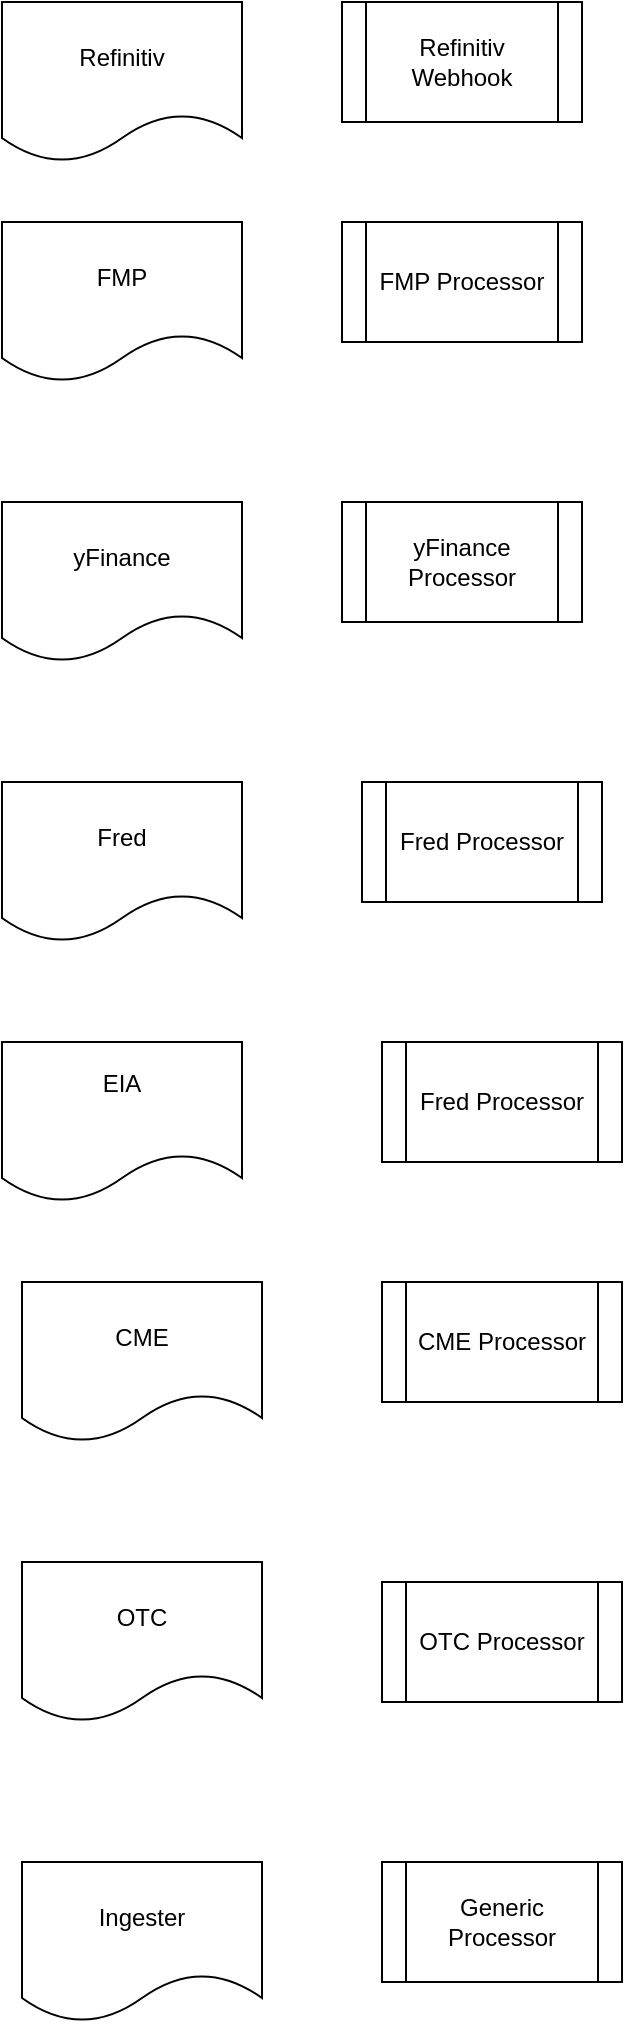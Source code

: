 <mxfile version="21.3.8" type="github">
  <diagram name="Page-1" id="DdglLA1FlACnbnPZemxv">
    <mxGraphModel dx="1434" dy="754" grid="1" gridSize="10" guides="1" tooltips="1" connect="1" arrows="1" fold="1" page="1" pageScale="1" pageWidth="850" pageHeight="1100" math="0" shadow="0">
      <root>
        <mxCell id="0" />
        <mxCell id="1" parent="0" />
        <mxCell id="RXKl2mWZEcMrvazzEgIa-7" value="&#xa;EIA&#xa;&#xa;" style="shape=document;whiteSpace=wrap;html=1;boundedLbl=1;" vertex="1" parent="1">
          <mxGeometry x="20" y="530" width="120" height="80" as="geometry" />
        </mxCell>
        <mxCell id="RXKl2mWZEcMrvazzEgIa-8" value="Fred" style="shape=document;whiteSpace=wrap;html=1;boundedLbl=1;" vertex="1" parent="1">
          <mxGeometry x="20" y="400" width="120" height="80" as="geometry" />
        </mxCell>
        <mxCell id="RXKl2mWZEcMrvazzEgIa-9" value="yFinance" style="shape=document;whiteSpace=wrap;html=1;boundedLbl=1;" vertex="1" parent="1">
          <mxGeometry x="20" y="260" width="120" height="80" as="geometry" />
        </mxCell>
        <mxCell id="RXKl2mWZEcMrvazzEgIa-10" value="FMP" style="shape=document;whiteSpace=wrap;html=1;boundedLbl=1;" vertex="1" parent="1">
          <mxGeometry x="20" y="120" width="120" height="80" as="geometry" />
        </mxCell>
        <mxCell id="RXKl2mWZEcMrvazzEgIa-11" value="Refinitiv" style="shape=document;whiteSpace=wrap;html=1;boundedLbl=1;" vertex="1" parent="1">
          <mxGeometry x="20" y="10" width="120" height="80" as="geometry" />
        </mxCell>
        <mxCell id="RXKl2mWZEcMrvazzEgIa-12" value="CME" style="shape=document;whiteSpace=wrap;html=1;boundedLbl=1;" vertex="1" parent="1">
          <mxGeometry x="30" y="650" width="120" height="80" as="geometry" />
        </mxCell>
        <mxCell id="RXKl2mWZEcMrvazzEgIa-13" value="OTC" style="shape=document;whiteSpace=wrap;html=1;boundedLbl=1;" vertex="1" parent="1">
          <mxGeometry x="30" y="790" width="120" height="80" as="geometry" />
        </mxCell>
        <mxCell id="RXKl2mWZEcMrvazzEgIa-14" value="Ingester" style="shape=document;whiteSpace=wrap;html=1;boundedLbl=1;" vertex="1" parent="1">
          <mxGeometry x="30" y="940" width="120" height="80" as="geometry" />
        </mxCell>
        <mxCell id="RXKl2mWZEcMrvazzEgIa-15" value="Refinitiv Webhook" style="shape=process;whiteSpace=wrap;html=1;backgroundOutline=1;" vertex="1" parent="1">
          <mxGeometry x="190" y="10" width="120" height="60" as="geometry" />
        </mxCell>
        <mxCell id="RXKl2mWZEcMrvazzEgIa-16" value="FMP Processor" style="shape=process;whiteSpace=wrap;html=1;backgroundOutline=1;" vertex="1" parent="1">
          <mxGeometry x="190" y="120" width="120" height="60" as="geometry" />
        </mxCell>
        <mxCell id="RXKl2mWZEcMrvazzEgIa-17" value="yFinance Processor" style="shape=process;whiteSpace=wrap;html=1;backgroundOutline=1;" vertex="1" parent="1">
          <mxGeometry x="190" y="260" width="120" height="60" as="geometry" />
        </mxCell>
        <mxCell id="RXKl2mWZEcMrvazzEgIa-19" value="Fred Processor" style="shape=process;whiteSpace=wrap;html=1;backgroundOutline=1;" vertex="1" parent="1">
          <mxGeometry x="200" y="400" width="120" height="60" as="geometry" />
        </mxCell>
        <mxCell id="RXKl2mWZEcMrvazzEgIa-22" value="OTC Processor" style="shape=process;whiteSpace=wrap;html=1;backgroundOutline=1;" vertex="1" parent="1">
          <mxGeometry x="210" y="800" width="120" height="60" as="geometry" />
        </mxCell>
        <mxCell id="RXKl2mWZEcMrvazzEgIa-23" value="CME Processor" style="shape=process;whiteSpace=wrap;html=1;backgroundOutline=1;" vertex="1" parent="1">
          <mxGeometry x="210" y="650" width="120" height="60" as="geometry" />
        </mxCell>
        <mxCell id="RXKl2mWZEcMrvazzEgIa-24" value="Fred Processor" style="shape=process;whiteSpace=wrap;html=1;backgroundOutline=1;" vertex="1" parent="1">
          <mxGeometry x="210" y="530" width="120" height="60" as="geometry" />
        </mxCell>
        <mxCell id="RXKl2mWZEcMrvazzEgIa-25" value="Generic Processor" style="shape=process;whiteSpace=wrap;html=1;backgroundOutline=1;" vertex="1" parent="1">
          <mxGeometry x="210" y="940" width="120" height="60" as="geometry" />
        </mxCell>
      </root>
    </mxGraphModel>
  </diagram>
</mxfile>
